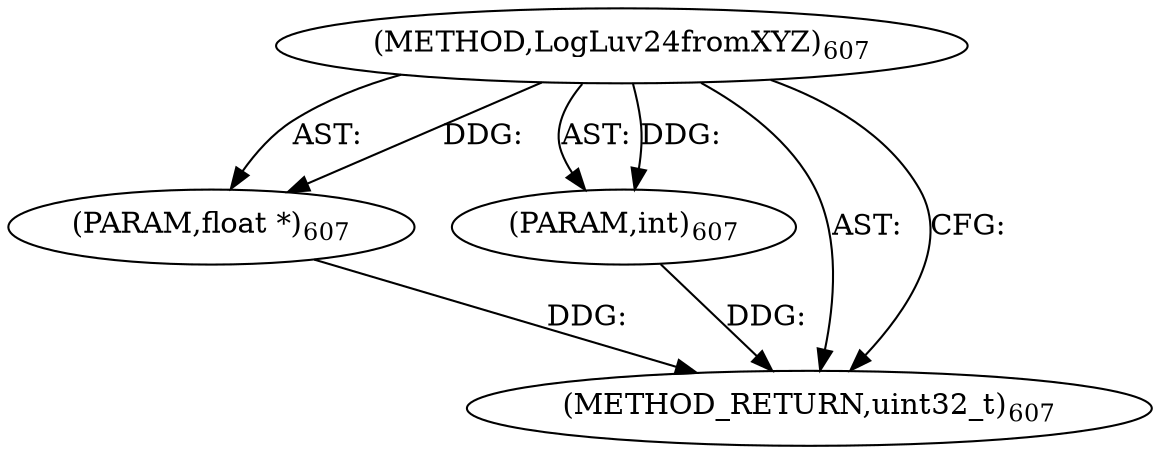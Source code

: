 digraph "LogLuv24fromXYZ" {  
"9331" [label = <(METHOD,LogLuv24fromXYZ)<SUB>607</SUB>> ]
"9332" [label = <(PARAM,float *)<SUB>607</SUB>> ]
"9333" [label = <(PARAM,int)<SUB>607</SUB>> ]
"9334" [label = <(METHOD_RETURN,uint32_t)<SUB>607</SUB>> ]
  "9331" -> "9332"  [ label = "AST: "] 
  "9331" -> "9333"  [ label = "AST: "] 
  "9331" -> "9334"  [ label = "AST: "] 
  "9331" -> "9334"  [ label = "CFG: "] 
  "9332" -> "9334"  [ label = "DDG: "] 
  "9333" -> "9334"  [ label = "DDG: "] 
  "9331" -> "9332"  [ label = "DDG: "] 
  "9331" -> "9333"  [ label = "DDG: "] 
}
